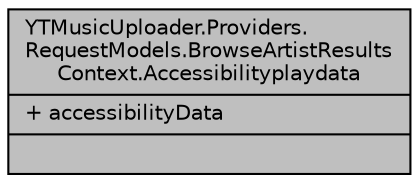 digraph "YTMusicUploader.Providers.RequestModels.BrowseArtistResultsContext.Accessibilityplaydata"
{
 // LATEX_PDF_SIZE
  edge [fontname="Helvetica",fontsize="10",labelfontname="Helvetica",labelfontsize="10"];
  node [fontname="Helvetica",fontsize="10",shape=record];
  Node1 [label="{YTMusicUploader.Providers.\lRequestModels.BrowseArtistResults\lContext.Accessibilityplaydata\n|+ accessibilityData\l|}",height=0.2,width=0.4,color="black", fillcolor="grey75", style="filled", fontcolor="black",tooltip=" "];
}
